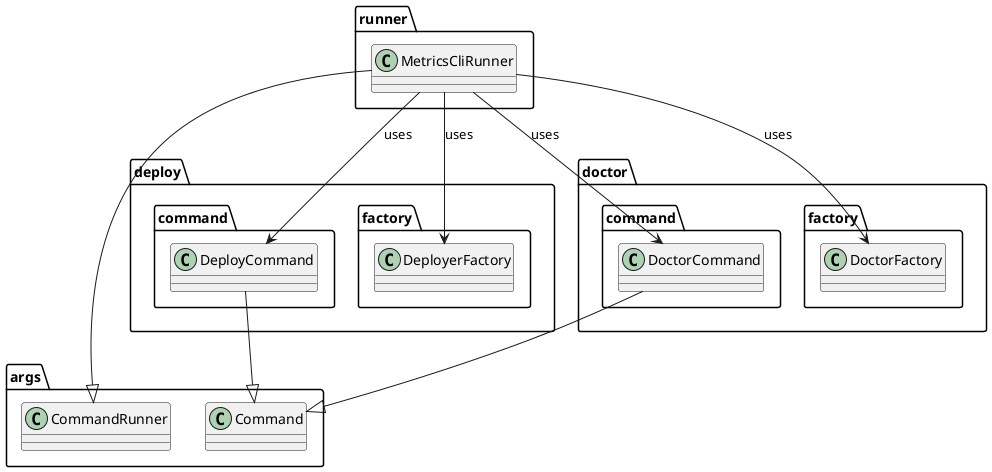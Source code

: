 @startuml metrics_cli_runner_class_diagram

package args {
    class CommandRunner{}
    class Command {}
}

package runner {
    class MetricsCliRunner {}
}

package deploy {
    package command {
        class DeployCommand {}
    }

    package factory as deploy.factory{
        class DeployerFactory {}
    }
}

package doctor {
    package command as doctor.command {
        class DoctorCommand {}
    }

    package factory as doctor.factory {
        class DoctorFactory {}
    }
}

MetricsCliRunner --> DoctorCommand : uses
MetricsCliRunner --> DeployCommand : uses
MetricsCliRunner --> DeployerFactory : uses
MetricsCliRunner --> DoctorFactory : uses

DeployCommand --|> Command
DoctorCommand --|> Command

MetricsCliRunner --|> CommandRunner


@enduml
